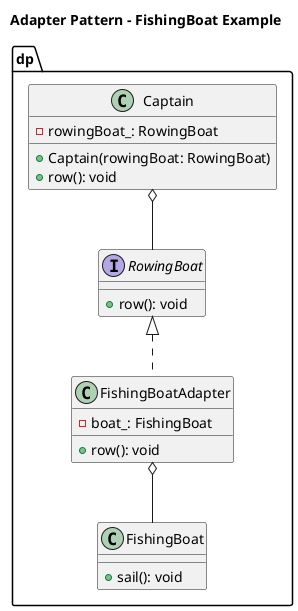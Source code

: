 @startuml
title Adapter Pattern - FishingBoat Example

namespace dp {

interface RowingBoat {
    +row(): void
}

class FishingBoat {
    +sail(): void
}

class FishingBoatAdapter {
    +row(): void
    -boat_: FishingBoat
}

class Captain {
    +Captain(rowingBoat: RowingBoat)
    +row(): void
    -rowingBoat_: RowingBoat
}

RowingBoat <|.. FishingBoatAdapter
FishingBoatAdapter o-- FishingBoat
Captain o-- RowingBoat

}

@enduml